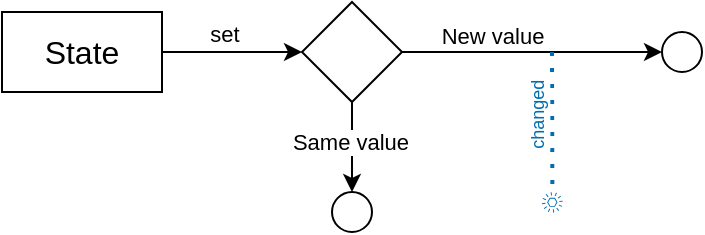 <mxfile version="22.1.11" type="device">
  <diagram name="Page-1" id="s6kaM4M7mWy0pAjQQNw3">
    <mxGraphModel dx="568" dy="349" grid="1" gridSize="10" guides="1" tooltips="1" connect="1" arrows="1" fold="1" page="1" pageScale="1" pageWidth="827" pageHeight="1169" math="0" shadow="0">
      <root>
        <mxCell id="0" />
        <mxCell id="1" parent="0" />
        <mxCell id="0O8-xnHTSifPdZ3OBbvN-3" style="edgeStyle=orthogonalEdgeStyle;rounded=0;orthogonalLoop=1;jettySize=auto;html=1;" edge="1" parent="1" source="0O8-xnHTSifPdZ3OBbvN-2" target="0O8-xnHTSifPdZ3OBbvN-5">
          <mxGeometry relative="1" as="geometry">
            <mxPoint x="200" y="60" as="targetPoint" />
          </mxGeometry>
        </mxCell>
        <mxCell id="0O8-xnHTSifPdZ3OBbvN-4" value="set" style="edgeLabel;html=1;align=center;verticalAlign=middle;resizable=0;points=[];" vertex="1" connectable="0" parent="0O8-xnHTSifPdZ3OBbvN-3">
          <mxGeometry x="-0.117" y="1" relative="1" as="geometry">
            <mxPoint y="-8" as="offset" />
          </mxGeometry>
        </mxCell>
        <mxCell id="0O8-xnHTSifPdZ3OBbvN-2" value="State" style="rounded=0;whiteSpace=wrap;html=1;fontSize=16;" vertex="1" parent="1">
          <mxGeometry x="40" y="40" width="80" height="40" as="geometry" />
        </mxCell>
        <mxCell id="0O8-xnHTSifPdZ3OBbvN-8" value="" style="edgeStyle=orthogonalEdgeStyle;rounded=0;orthogonalLoop=1;jettySize=auto;html=1;" edge="1" parent="1" source="0O8-xnHTSifPdZ3OBbvN-5" target="0O8-xnHTSifPdZ3OBbvN-7">
          <mxGeometry relative="1" as="geometry" />
        </mxCell>
        <mxCell id="0O8-xnHTSifPdZ3OBbvN-9" value="Same value" style="edgeLabel;html=1;align=center;verticalAlign=middle;resizable=0;points=[];" vertex="1" connectable="0" parent="0O8-xnHTSifPdZ3OBbvN-8">
          <mxGeometry x="-0.143" y="-1" relative="1" as="geometry">
            <mxPoint as="offset" />
          </mxGeometry>
        </mxCell>
        <mxCell id="0O8-xnHTSifPdZ3OBbvN-11" value="" style="edgeStyle=orthogonalEdgeStyle;rounded=0;orthogonalLoop=1;jettySize=auto;html=1;" edge="1" parent="1" source="0O8-xnHTSifPdZ3OBbvN-5" target="0O8-xnHTSifPdZ3OBbvN-10">
          <mxGeometry relative="1" as="geometry" />
        </mxCell>
        <mxCell id="0O8-xnHTSifPdZ3OBbvN-12" value="New value" style="edgeLabel;html=1;align=center;verticalAlign=middle;resizable=0;points=[];" vertex="1" connectable="0" parent="0O8-xnHTSifPdZ3OBbvN-11">
          <mxGeometry x="-0.241" y="1" relative="1" as="geometry">
            <mxPoint x="-5" y="-7" as="offset" />
          </mxGeometry>
        </mxCell>
        <mxCell id="0O8-xnHTSifPdZ3OBbvN-5" value="" style="rhombus;whiteSpace=wrap;html=1;" vertex="1" parent="1">
          <mxGeometry x="190" y="35" width="50" height="50" as="geometry" />
        </mxCell>
        <mxCell id="0O8-xnHTSifPdZ3OBbvN-7" value="" style="ellipse;whiteSpace=wrap;html=1;" vertex="1" parent="1">
          <mxGeometry x="205" y="130" width="20" height="20" as="geometry" />
        </mxCell>
        <mxCell id="0O8-xnHTSifPdZ3OBbvN-10" value="" style="ellipse;whiteSpace=wrap;html=1;" vertex="1" parent="1">
          <mxGeometry x="370" y="50" width="20" height="20" as="geometry" />
        </mxCell>
        <mxCell id="0O8-xnHTSifPdZ3OBbvN-14" value="" style="endArrow=none;dashed=1;html=1;dashPattern=1 3;strokeWidth=2;rounded=0;fillColor=#1ba1e2;strokeColor=#006EAF;" edge="1" parent="1" target="0O8-xnHTSifPdZ3OBbvN-16">
          <mxGeometry width="50" height="50" relative="1" as="geometry">
            <mxPoint x="315" y="60" as="sourcePoint" />
            <mxPoint x="290.409" y="120" as="targetPoint" />
          </mxGeometry>
        </mxCell>
        <mxCell id="0O8-xnHTSifPdZ3OBbvN-15" value="changed&lt;br&gt;" style="edgeLabel;html=1;align=center;verticalAlign=middle;resizable=0;points=[];fontSize=9;fontColor=#006EAF;rotation=270;" vertex="1" connectable="0" parent="0O8-xnHTSifPdZ3OBbvN-14">
          <mxGeometry x="0.211" relative="1" as="geometry">
            <mxPoint x="-7" y="-11" as="offset" />
          </mxGeometry>
        </mxCell>
        <mxCell id="0O8-xnHTSifPdZ3OBbvN-16" value="" style="sketch=0;outlineConnect=0;fontColor=#ffffff;fillColor=#006EAF;strokeColor=#006EAF;dashed=0;verticalLabelPosition=bottom;verticalAlign=top;align=center;html=1;fontSize=12;fontStyle=0;aspect=fixed;pointerEvents=1;shape=mxgraph.aws4.event;" vertex="1" parent="1">
          <mxGeometry x="310.001" y="130" width="10.409" height="10.409" as="geometry" />
        </mxCell>
      </root>
    </mxGraphModel>
  </diagram>
</mxfile>
